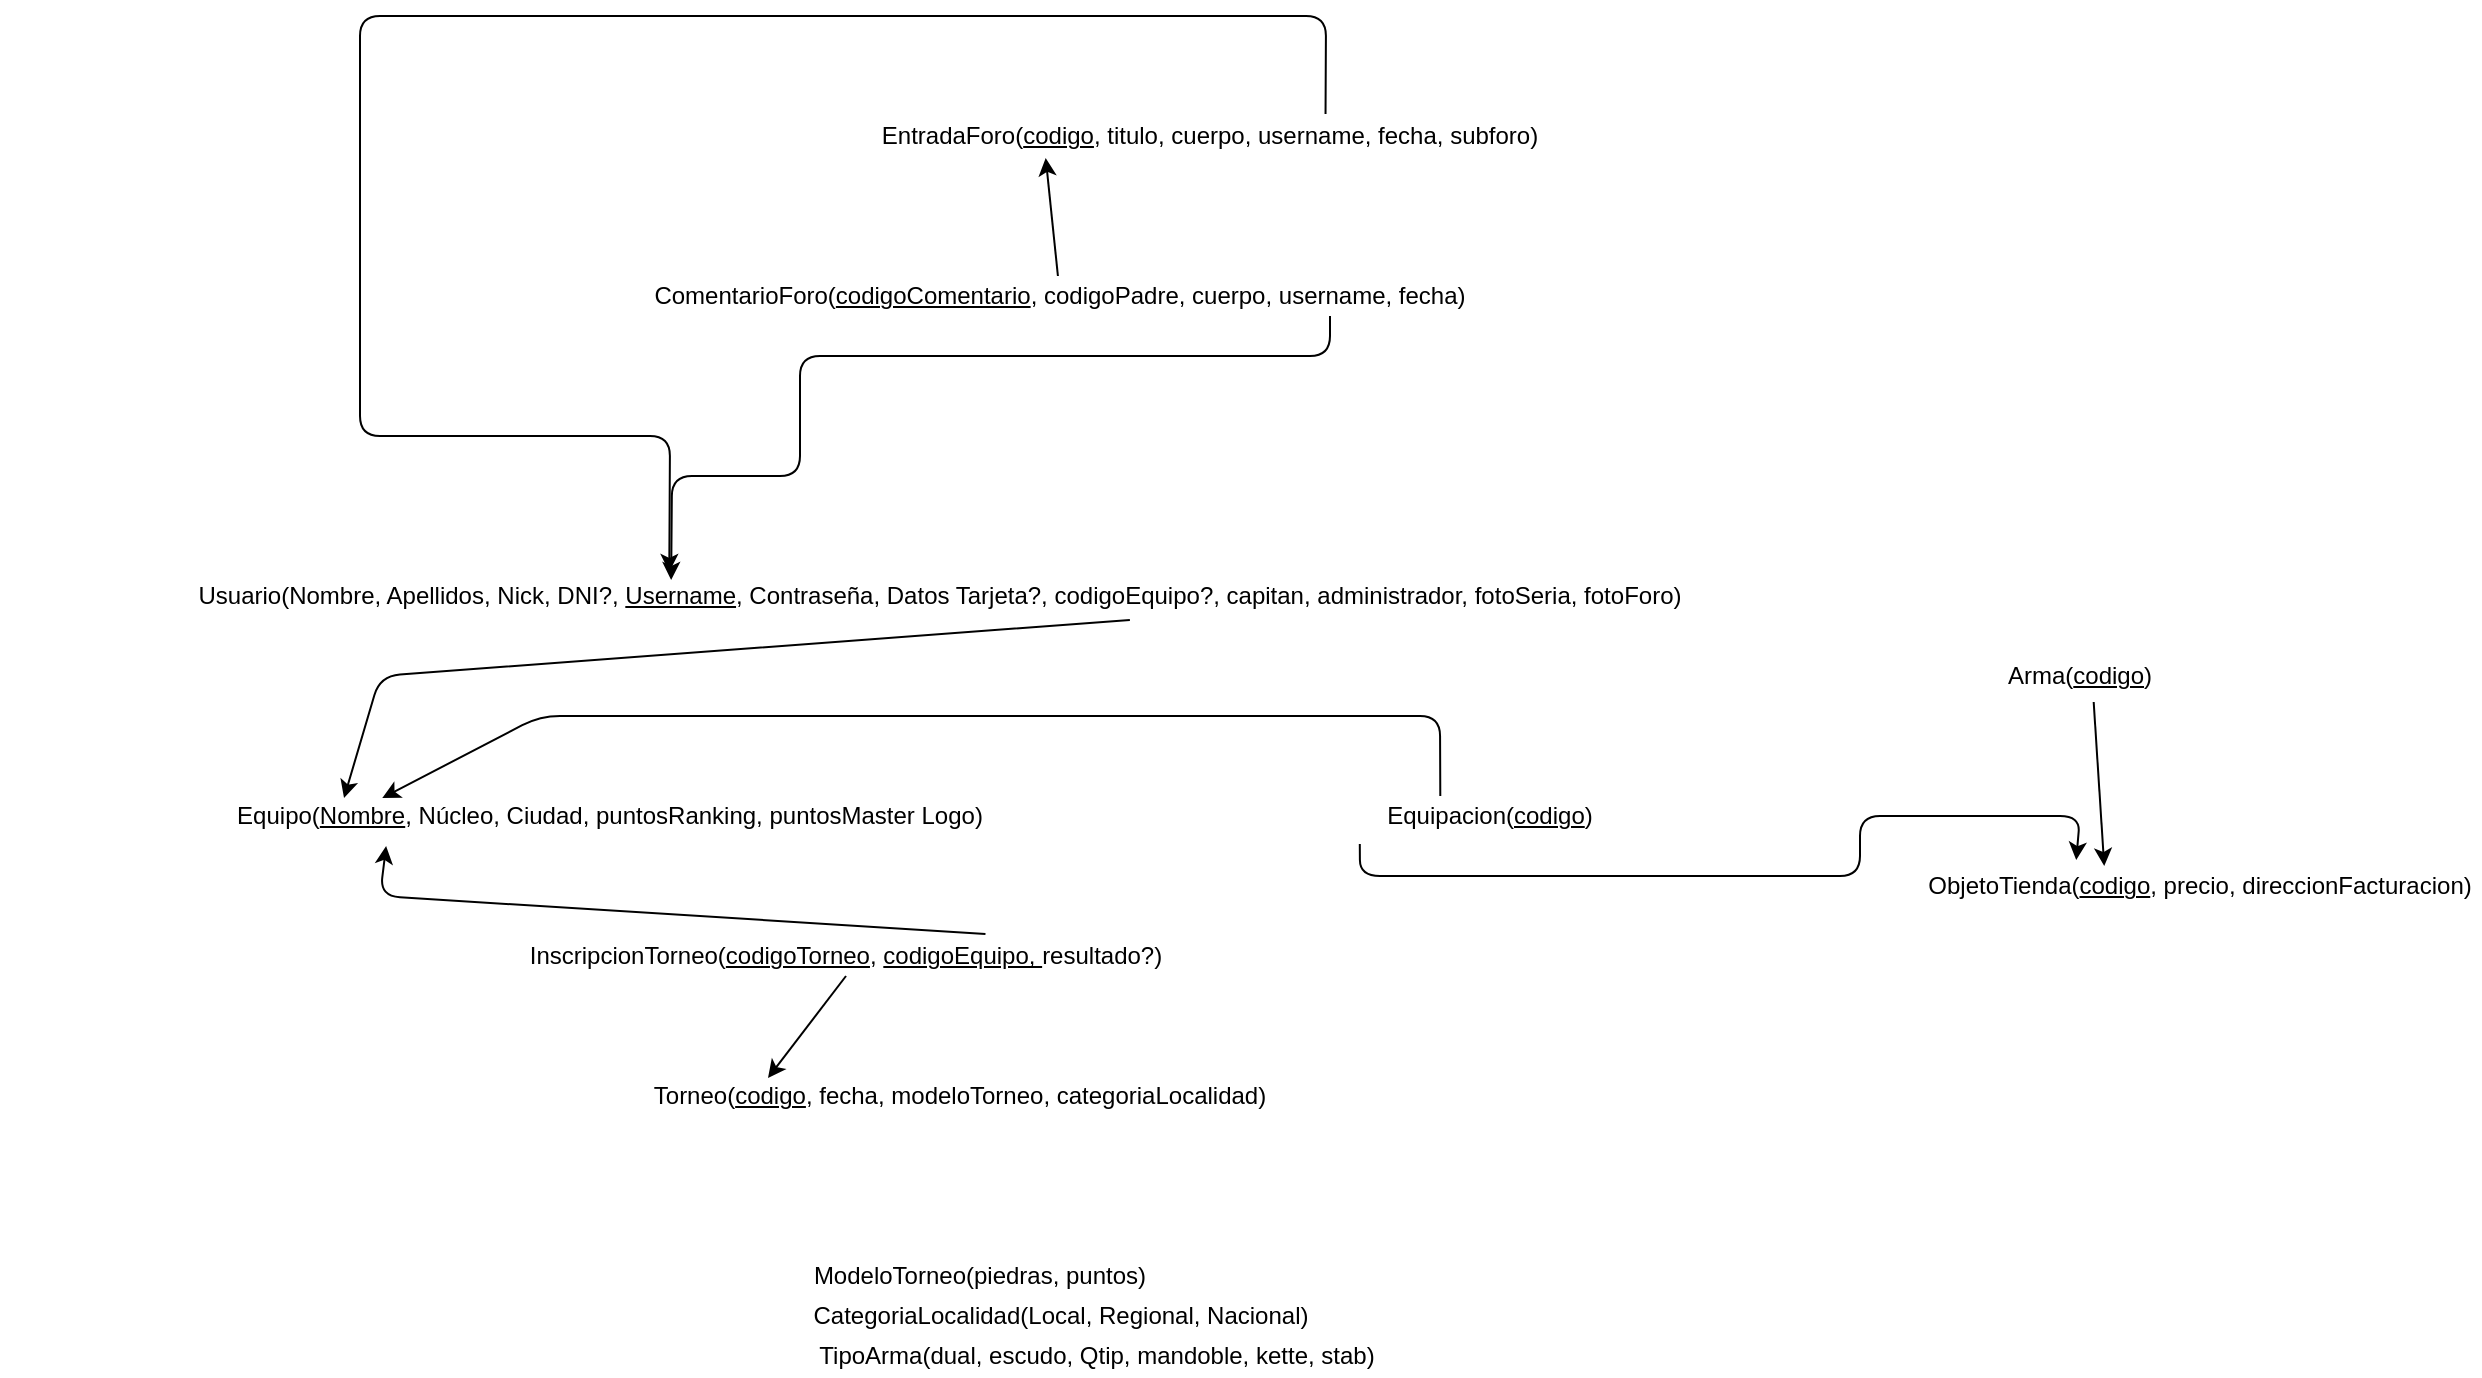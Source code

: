<mxfile version="14.5.8" type="device"><diagram id="-6xG6Xm8G26Rw21tiSye" name="Page-1"><mxGraphModel dx="1422" dy="794" grid="1" gridSize="10" guides="1" tooltips="1" connect="1" arrows="1" fold="1" page="1" pageScale="1" pageWidth="827" pageHeight="1169" math="0" shadow="0"><root><mxCell id="0"/><mxCell id="1" parent="0"/><mxCell id="X0m8YJ9TW_f6ZGquU3Jh-1" value="Usuario(Nombre, Apellidos, Nick, DNI?, &lt;u&gt;Username&lt;/u&gt;, Contraseña, Datos Tarjeta?, codigoEquipo?, capitan, administrador, fotoSeria, fotoForo)" style="text;html=1;strokeColor=none;fillColor=none;align=center;verticalAlign=middle;whiteSpace=wrap;rounded=0;" parent="1" vertex="1"><mxGeometry x="40" y="430" width="940" height="20" as="geometry"/></mxCell><mxCell id="X0m8YJ9TW_f6ZGquU3Jh-2" value="Equipo(&lt;u&gt;Nombre&lt;/u&gt;, Núcleo, Ciudad, puntosRanking, puntosMaster Logo)" style="text;html=1;strokeColor=none;fillColor=none;align=center;verticalAlign=middle;whiteSpace=wrap;rounded=0;" parent="1" vertex="1"><mxGeometry x="150" y="540" width="390" height="20" as="geometry"/></mxCell><mxCell id="X0m8YJ9TW_f6ZGquU3Jh-3" value="EntradaForo(&lt;u&gt;codigo&lt;/u&gt;, titulo, cuerpo, username, fecha, subforo)" style="text;html=1;strokeColor=none;fillColor=none;align=center;verticalAlign=middle;whiteSpace=wrap;rounded=0;" parent="1" vertex="1"><mxGeometry x="380" y="200" width="530" height="20" as="geometry"/></mxCell><mxCell id="X0m8YJ9TW_f6ZGquU3Jh-5" value="ComentarioForo(&lt;u&gt;codigoComentario&lt;/u&gt;, codigoPadre, cuerpo, username, fecha)" style="text;html=1;strokeColor=none;fillColor=none;align=center;verticalAlign=middle;whiteSpace=wrap;rounded=0;" parent="1" vertex="1"><mxGeometry x="300" y="280" width="540" height="20" as="geometry"/></mxCell><mxCell id="X0m8YJ9TW_f6ZGquU3Jh-6" value="" style="endArrow=classic;html=1;entryX=0.345;entryY=1.05;entryDx=0;entryDy=0;entryPerimeter=0;" parent="1" source="X0m8YJ9TW_f6ZGquU3Jh-5" target="X0m8YJ9TW_f6ZGquU3Jh-3" edge="1"><mxGeometry width="50" height="50" relative="1" as="geometry"><mxPoint x="390" y="410" as="sourcePoint"/><mxPoint x="440" y="360" as="targetPoint"/></mxGeometry></mxCell><mxCell id="X0m8YJ9TW_f6ZGquU3Jh-7" value="" style="endArrow=classic;html=1;exitX=0.75;exitY=1;exitDx=0;exitDy=0;entryX=0.357;entryY=0.1;entryDx=0;entryDy=0;entryPerimeter=0;" parent="1" source="X0m8YJ9TW_f6ZGquU3Jh-5" target="X0m8YJ9TW_f6ZGquU3Jh-1" edge="1"><mxGeometry width="50" height="50" relative="1" as="geometry"><mxPoint x="460" y="380" as="sourcePoint"/><mxPoint x="510" y="330" as="targetPoint"/><Array as="points"><mxPoint x="705" y="320"/><mxPoint x="440" y="320"/><mxPoint x="440" y="380"/><mxPoint x="376" y="380"/></Array></mxGeometry></mxCell><mxCell id="X0m8YJ9TW_f6ZGquU3Jh-8" value="" style="endArrow=classic;html=1;exitX=0.609;exitY=-0.05;exitDx=0;exitDy=0;exitPerimeter=0;entryX=0.356;entryY=-0.1;entryDx=0;entryDy=0;entryPerimeter=0;" parent="1" source="X0m8YJ9TW_f6ZGquU3Jh-3" target="X0m8YJ9TW_f6ZGquU3Jh-1" edge="1"><mxGeometry width="50" height="50" relative="1" as="geometry"><mxPoint x="590" y="140" as="sourcePoint"/><mxPoint x="220" y="350" as="targetPoint"/><Array as="points"><mxPoint x="703" y="150"/><mxPoint x="220" y="150"/><mxPoint x="220" y="360"/><mxPoint x="375" y="360"/></Array></mxGeometry></mxCell><mxCell id="X0m8YJ9TW_f6ZGquU3Jh-9" value="Torneo(&lt;u&gt;codigo&lt;/u&gt;, fecha, modeloTorneo, categoriaLocalidad)" style="text;html=1;strokeColor=none;fillColor=none;align=center;verticalAlign=middle;whiteSpace=wrap;rounded=0;" parent="1" vertex="1"><mxGeometry x="220" y="680" width="600" height="20" as="geometry"/></mxCell><mxCell id="X0m8YJ9TW_f6ZGquU3Jh-10" value="" style="endArrow=classic;html=1;exitX=0.601;exitY=1.1;exitDx=0;exitDy=0;exitPerimeter=0;entryX=0.159;entryY=0.05;entryDx=0;entryDy=0;entryPerimeter=0;" parent="1" source="X0m8YJ9TW_f6ZGquU3Jh-1" target="X0m8YJ9TW_f6ZGquU3Jh-2" edge="1"><mxGeometry width="50" height="50" relative="1" as="geometry"><mxPoint x="660" y="550" as="sourcePoint"/><mxPoint x="710" y="500" as="targetPoint"/><Array as="points"><mxPoint x="230" y="480"/></Array></mxGeometry></mxCell><mxCell id="X0m8YJ9TW_f6ZGquU3Jh-11" value="InscripcionTorneo(&lt;u&gt;codigoTorneo&lt;/u&gt;, &lt;u&gt;codigoEquipo, &lt;/u&gt;resultado?)" style="text;html=1;strokeColor=none;fillColor=none;align=center;verticalAlign=middle;whiteSpace=wrap;rounded=0;" parent="1" vertex="1"><mxGeometry x="170" y="610" width="586" height="20" as="geometry"/></mxCell><mxCell id="X0m8YJ9TW_f6ZGquU3Jh-12" value="" style="endArrow=classic;html=1;exitX=0.619;exitY=-0.05;exitDx=0;exitDy=0;exitPerimeter=0;entryX=0.213;entryY=1.25;entryDx=0;entryDy=0;entryPerimeter=0;" parent="1" source="X0m8YJ9TW_f6ZGquU3Jh-11" target="X0m8YJ9TW_f6ZGquU3Jh-2" edge="1"><mxGeometry width="50" height="50" relative="1" as="geometry"><mxPoint x="570" y="590" as="sourcePoint"/><mxPoint x="620" y="540" as="targetPoint"/><Array as="points"><mxPoint x="230" y="590"/></Array></mxGeometry></mxCell><mxCell id="X0m8YJ9TW_f6ZGquU3Jh-13" value="" style="endArrow=classic;html=1;exitX=0.5;exitY=1;exitDx=0;exitDy=0;entryX=0.34;entryY=0.05;entryDx=0;entryDy=0;entryPerimeter=0;" parent="1" source="X0m8YJ9TW_f6ZGquU3Jh-11" target="X0m8YJ9TW_f6ZGquU3Jh-9" edge="1"><mxGeometry width="50" height="50" relative="1" as="geometry"><mxPoint x="170" y="660" as="sourcePoint"/><mxPoint x="220" y="610" as="targetPoint"/></mxGeometry></mxCell><mxCell id="X0m8YJ9TW_f6ZGquU3Jh-14" value="ModeloTorneo(piedras, puntos)" style="text;html=1;strokeColor=none;fillColor=none;align=center;verticalAlign=middle;whiteSpace=wrap;rounded=0;" parent="1" vertex="1"><mxGeometry x="210" y="770" width="640" height="20" as="geometry"/></mxCell><mxCell id="X0m8YJ9TW_f6ZGquU3Jh-16" value="CategoriaLocalidad(Local, Regional, Nacional)" style="text;html=1;strokeColor=none;fillColor=none;align=center;verticalAlign=middle;whiteSpace=wrap;rounded=0;" parent="1" vertex="1"><mxGeometry x="376.5" y="790" width="387" height="20" as="geometry"/></mxCell><mxCell id="X0m8YJ9TW_f6ZGquU3Jh-17" value="Arma(&lt;u&gt;codigo&lt;/u&gt;)" style="text;html=1;strokeColor=none;fillColor=none;align=center;verticalAlign=middle;whiteSpace=wrap;rounded=0;" parent="1" vertex="1"><mxGeometry x="900" y="470" width="360" height="20" as="geometry"/></mxCell><mxCell id="X0m8YJ9TW_f6ZGquU3Jh-18" value="Equipacion(&lt;u&gt;codigo&lt;/u&gt;)" style="text;html=1;strokeColor=none;fillColor=none;align=center;verticalAlign=middle;whiteSpace=wrap;rounded=0;" parent="1" vertex="1"><mxGeometry x="610" y="540" width="350" height="20" as="geometry"/></mxCell><mxCell id="-uFlSL0MdZEBXVXVYzBZ-1" value="" style="endArrow=classic;html=1;exitX=0.429;exitY=0;exitDx=0;exitDy=0;exitPerimeter=0;entryX=0.208;entryY=0.05;entryDx=0;entryDy=0;entryPerimeter=0;" parent="1" source="X0m8YJ9TW_f6ZGquU3Jh-18" edge="1" target="X0m8YJ9TW_f6ZGquU3Jh-2"><mxGeometry width="50" height="50" relative="1" as="geometry"><mxPoint x="700" y="520" as="sourcePoint"/><mxPoint x="300" y="530" as="targetPoint"/><Array as="points"><mxPoint x="760" y="500"/><mxPoint x="310" y="500"/></Array></mxGeometry></mxCell><mxCell id="-uFlSL0MdZEBXVXVYzBZ-2" value="TipoArma(dual, escudo, Qtip, mandoble, kette, stab)" style="text;html=1;strokeColor=none;fillColor=none;align=center;verticalAlign=middle;whiteSpace=wrap;rounded=0;" parent="1" vertex="1"><mxGeometry x="440" y="810" width="297" height="20" as="geometry"/></mxCell><mxCell id="1yO3iv44LmBgyodscIwQ-1" value="ObjetoTienda(&lt;u&gt;codigo&lt;/u&gt;, precio, direccionFacturacion)" style="text;html=1;strokeColor=none;fillColor=none;align=center;verticalAlign=middle;whiteSpace=wrap;rounded=0;" vertex="1" parent="1"><mxGeometry x="1000" y="575" width="280" height="20" as="geometry"/></mxCell><mxCell id="1yO3iv44LmBgyodscIwQ-2" value="" style="endArrow=classic;html=1;exitX=0.519;exitY=1.15;exitDx=0;exitDy=0;entryX=0.329;entryY=0;entryDx=0;entryDy=0;entryPerimeter=0;exitPerimeter=0;" edge="1" parent="1" source="X0m8YJ9TW_f6ZGquU3Jh-17" target="1yO3iv44LmBgyodscIwQ-1"><mxGeometry width="50" height="50" relative="1" as="geometry"><mxPoint x="980" y="580" as="sourcePoint"/><mxPoint x="1030" y="530" as="targetPoint"/></mxGeometry></mxCell><mxCell id="1yO3iv44LmBgyodscIwQ-4" value="" style="endArrow=classic;html=1;exitX=0.314;exitY=1.2;exitDx=0;exitDy=0;exitPerimeter=0;entryX=0.279;entryY=-0.15;entryDx=0;entryDy=0;entryPerimeter=0;" edge="1" parent="1" source="X0m8YJ9TW_f6ZGquU3Jh-18" target="1yO3iv44LmBgyodscIwQ-1"><mxGeometry width="50" height="50" relative="1" as="geometry"><mxPoint x="870" y="650" as="sourcePoint"/><mxPoint x="1070" y="561" as="targetPoint"/><Array as="points"><mxPoint x="720" y="580"/><mxPoint x="970" y="580"/><mxPoint x="970" y="550"/><mxPoint x="1080" y="550"/></Array></mxGeometry></mxCell></root></mxGraphModel></diagram></mxfile>